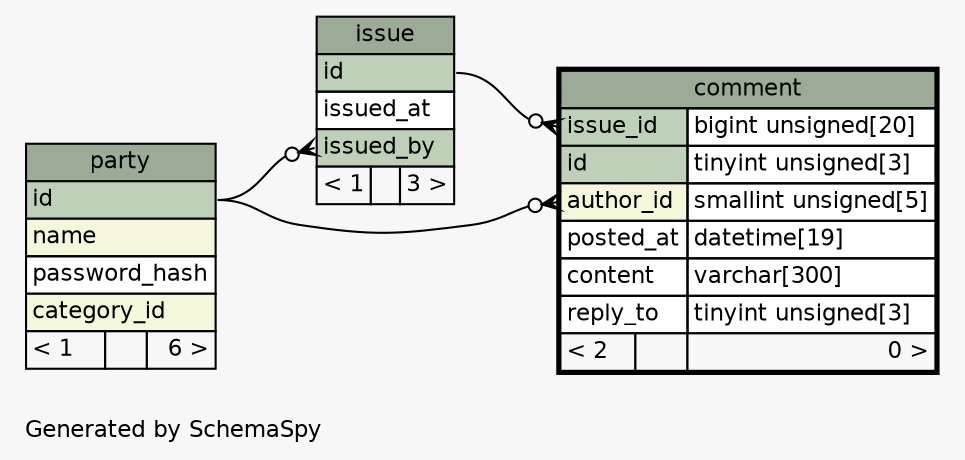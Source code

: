 // dot 2.38.0 on Linux 3.19.0-18-generic
// SchemaSpy rev 590
digraph "oneDegreeRelationshipsDiagram" {
  graph [
    rankdir="RL"
    bgcolor="#f7f7f7"
    label="\nGenerated by SchemaSpy"
    labeljust="l"
    nodesep="0.18"
    ranksep="0.46"
    fontname="Helvetica"
    fontsize="11"
  ];
  node [
    fontname="Helvetica"
    fontsize="11"
    shape="plaintext"
  ];
  edge [
    arrowsize="0.8"
  ];
  "comment":"author_id":w -> "party":"id":e [arrowhead=none dir=back arrowtail=crowodot];
  "comment":"issue_id":w -> "issue":"id":e [arrowhead=none dir=back arrowtail=crowodot];
  "issue":"issued_by":w -> "party":"id":e [arrowhead=none dir=back arrowtail=crowodot];
  "comment" [
    label=<
    <TABLE BORDER="2" CELLBORDER="1" CELLSPACING="0" BGCOLOR="#ffffff">
      <TR><TD COLSPAN="3" BGCOLOR="#9bab96" ALIGN="CENTER">comment</TD></TR>
      <TR><TD PORT="issue_id" COLSPAN="2" BGCOLOR="#bed1b8" ALIGN="LEFT">issue_id</TD><TD PORT="issue_id.type" ALIGN="LEFT">bigint unsigned[20]</TD></TR>
      <TR><TD PORT="id" COLSPAN="2" BGCOLOR="#bed1b8" ALIGN="LEFT">id</TD><TD PORT="id.type" ALIGN="LEFT">tinyint unsigned[3]</TD></TR>
      <TR><TD PORT="author_id" COLSPAN="2" BGCOLOR="#f4f7da" ALIGN="LEFT">author_id</TD><TD PORT="author_id.type" ALIGN="LEFT">smallint unsigned[5]</TD></TR>
      <TR><TD PORT="posted_at" COLSPAN="2" ALIGN="LEFT">posted_at</TD><TD PORT="posted_at.type" ALIGN="LEFT">datetime[19]</TD></TR>
      <TR><TD PORT="content" COLSPAN="2" ALIGN="LEFT">content</TD><TD PORT="content.type" ALIGN="LEFT">varchar[300]</TD></TR>
      <TR><TD PORT="reply_to" COLSPAN="2" ALIGN="LEFT">reply_to</TD><TD PORT="reply_to.type" ALIGN="LEFT">tinyint unsigned[3]</TD></TR>
      <TR><TD ALIGN="LEFT" BGCOLOR="#f7f7f7">&lt; 2</TD><TD ALIGN="RIGHT" BGCOLOR="#f7f7f7">  </TD><TD ALIGN="RIGHT" BGCOLOR="#f7f7f7">0 &gt;</TD></TR>
    </TABLE>>
    URL="comment.html"
    tooltip="comment"
  ];
  "issue" [
    label=<
    <TABLE BORDER="0" CELLBORDER="1" CELLSPACING="0" BGCOLOR="#ffffff">
      <TR><TD COLSPAN="3" BGCOLOR="#9bab96" ALIGN="CENTER">issue</TD></TR>
      <TR><TD PORT="id" COLSPAN="3" BGCOLOR="#bed1b8" ALIGN="LEFT">id</TD></TR>
      <TR><TD PORT="issued_at" COLSPAN="3" ALIGN="LEFT">issued_at</TD></TR>
      <TR><TD PORT="issued_by" COLSPAN="3" BGCOLOR="#bed1b8" ALIGN="LEFT">issued_by</TD></TR>
      <TR><TD ALIGN="LEFT" BGCOLOR="#f7f7f7">&lt; 1</TD><TD ALIGN="RIGHT" BGCOLOR="#f7f7f7">  </TD><TD ALIGN="RIGHT" BGCOLOR="#f7f7f7">3 &gt;</TD></TR>
    </TABLE>>
    URL="issue.html"
    tooltip="issue"
  ];
  "party" [
    label=<
    <TABLE BORDER="0" CELLBORDER="1" CELLSPACING="0" BGCOLOR="#ffffff">
      <TR><TD COLSPAN="3" BGCOLOR="#9bab96" ALIGN="CENTER">party</TD></TR>
      <TR><TD PORT="id" COLSPAN="3" BGCOLOR="#bed1b8" ALIGN="LEFT">id</TD></TR>
      <TR><TD PORT="name" COLSPAN="3" BGCOLOR="#f4f7da" ALIGN="LEFT">name</TD></TR>
      <TR><TD PORT="password_hash" COLSPAN="3" ALIGN="LEFT">password_hash</TD></TR>
      <TR><TD PORT="category_id" COLSPAN="3" BGCOLOR="#f4f7da" ALIGN="LEFT">category_id</TD></TR>
      <TR><TD ALIGN="LEFT" BGCOLOR="#f7f7f7">&lt; 1</TD><TD ALIGN="RIGHT" BGCOLOR="#f7f7f7">  </TD><TD ALIGN="RIGHT" BGCOLOR="#f7f7f7">6 &gt;</TD></TR>
    </TABLE>>
    URL="party.html"
    tooltip="party"
  ];
}
